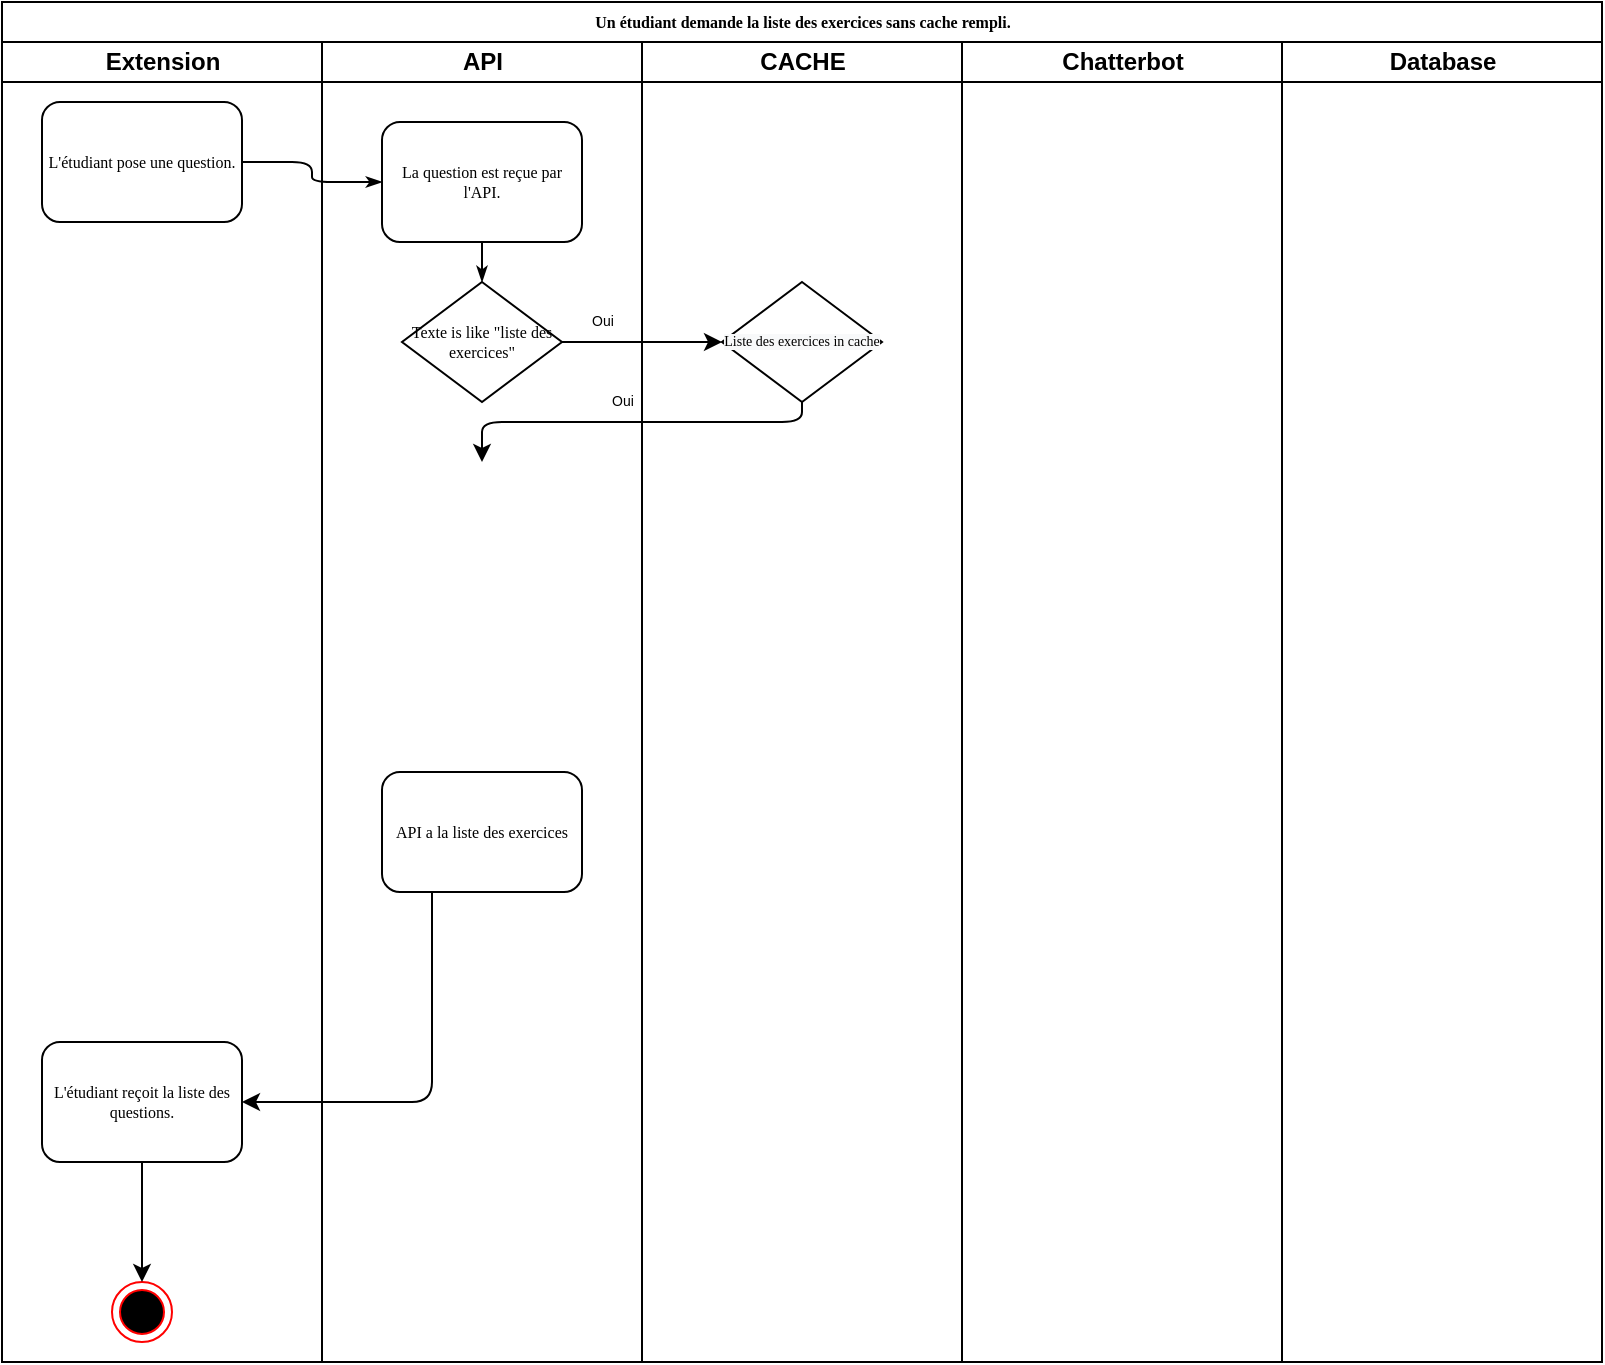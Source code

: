 <mxfile version="13.0.6" type="github">
  <diagram name="Page-1" id="74e2e168-ea6b-b213-b513-2b3c1d86103e">
    <mxGraphModel dx="813" dy="461" grid="1" gridSize="10" guides="1" tooltips="1" connect="1" arrows="1" fold="1" page="1" pageScale="1" pageWidth="1100" pageHeight="850" background="#ffffff" math="0" shadow="0">
      <root>
        <mxCell id="0" />
        <mxCell id="1" parent="0" />
        <mxCell id="dRU89q8eOrirs1p44v0o-1" value="Un étudiant demande la liste des exercices sans cache rempli." style="swimlane;html=1;childLayout=stackLayout;startSize=20;rounded=0;shadow=0;labelBackgroundColor=none;strokeWidth=1;fontFamily=Verdana;fontSize=8;align=center;" vertex="1" parent="1">
          <mxGeometry x="70" y="40" width="800" height="680" as="geometry" />
        </mxCell>
        <mxCell id="dRU89q8eOrirs1p44v0o-2" value="Extension" style="swimlane;html=1;startSize=20;" vertex="1" parent="dRU89q8eOrirs1p44v0o-1">
          <mxGeometry y="20" width="160" height="660" as="geometry" />
        </mxCell>
        <mxCell id="dRU89q8eOrirs1p44v0o-3" value="L&#39;étudiant pose une question." style="rounded=1;whiteSpace=wrap;html=1;shadow=0;labelBackgroundColor=none;strokeWidth=1;fontFamily=Verdana;fontSize=8;align=center;" vertex="1" parent="dRU89q8eOrirs1p44v0o-2">
          <mxGeometry x="20" y="30" width="100" height="60" as="geometry" />
        </mxCell>
        <mxCell id="dRU89q8eOrirs1p44v0o-4" value="L&#39;étudiant reçoit la liste des questions." style="rounded=1;whiteSpace=wrap;html=1;shadow=0;labelBackgroundColor=none;strokeWidth=1;fontFamily=Verdana;fontSize=8;align=center;" vertex="1" parent="dRU89q8eOrirs1p44v0o-2">
          <mxGeometry x="20" y="500" width="100" height="60" as="geometry" />
        </mxCell>
        <mxCell id="dRU89q8eOrirs1p44v0o-5" value="" style="ellipse;html=1;shape=endState;fillColor=#000000;strokeColor=#ff0000;fontSize=7;" vertex="1" parent="dRU89q8eOrirs1p44v0o-2">
          <mxGeometry x="55" y="620" width="30" height="30" as="geometry" />
        </mxCell>
        <mxCell id="dRU89q8eOrirs1p44v0o-6" value="" style="endArrow=classic;html=1;fontSize=7;exitX=0.5;exitY=1;exitDx=0;exitDy=0;entryX=0.5;entryY=0;entryDx=0;entryDy=0;" edge="1" parent="dRU89q8eOrirs1p44v0o-2" source="dRU89q8eOrirs1p44v0o-4" target="dRU89q8eOrirs1p44v0o-5">
          <mxGeometry width="50" height="50" relative="1" as="geometry">
            <mxPoint x="300" y="460" as="sourcePoint" />
            <mxPoint x="350" y="410" as="targetPoint" />
          </mxGeometry>
        </mxCell>
        <mxCell id="dRU89q8eOrirs1p44v0o-7" style="edgeStyle=orthogonalEdgeStyle;rounded=1;html=1;labelBackgroundColor=none;startArrow=none;startFill=0;startSize=5;endArrow=classicThin;endFill=1;endSize=5;jettySize=auto;orthogonalLoop=1;strokeWidth=1;fontFamily=Verdana;fontSize=8" edge="1" parent="dRU89q8eOrirs1p44v0o-1" source="dRU89q8eOrirs1p44v0o-3" target="dRU89q8eOrirs1p44v0o-20">
          <mxGeometry relative="1" as="geometry" />
        </mxCell>
        <mxCell id="dRU89q8eOrirs1p44v0o-8" style="edgeStyle=orthogonalEdgeStyle;rounded=1;html=1;labelBackgroundColor=none;startArrow=none;startFill=0;startSize=5;endArrow=classicThin;endFill=1;endSize=5;jettySize=auto;orthogonalLoop=1;strokeWidth=1;fontFamily=Verdana;fontSize=8" edge="1" parent="dRU89q8eOrirs1p44v0o-1">
          <mxGeometry relative="1" as="geometry">
            <mxPoint x="600" y="690" as="sourcePoint" />
          </mxGeometry>
        </mxCell>
        <mxCell id="dRU89q8eOrirs1p44v0o-9" style="edgeStyle=orthogonalEdgeStyle;rounded=1;html=1;labelBackgroundColor=none;startArrow=none;startFill=0;startSize=5;endArrow=classicThin;endFill=1;endSize=5;jettySize=auto;orthogonalLoop=1;strokeWidth=1;fontFamily=Verdana;fontSize=8" edge="1" parent="dRU89q8eOrirs1p44v0o-1">
          <mxGeometry relative="1" as="geometry">
            <mxPoint x="670" y="450" as="targetPoint" />
          </mxGeometry>
        </mxCell>
        <mxCell id="dRU89q8eOrirs1p44v0o-10" style="edgeStyle=orthogonalEdgeStyle;rounded=1;html=1;labelBackgroundColor=none;startArrow=none;startFill=0;startSize=5;endArrow=classicThin;endFill=1;endSize=5;jettySize=auto;orthogonalLoop=1;strokeWidth=1;fontFamily=Verdana;fontSize=8" edge="1" parent="dRU89q8eOrirs1p44v0o-1">
          <mxGeometry relative="1" as="geometry">
            <Array as="points">
              <mxPoint x="660" y="610" />
              <mxPoint x="660" y="550" />
              <mxPoint x="400" y="550" />
            </Array>
            <mxPoint x="400.034" y="580" as="targetPoint" />
          </mxGeometry>
        </mxCell>
        <mxCell id="dRU89q8eOrirs1p44v0o-11" style="edgeStyle=orthogonalEdgeStyle;rounded=1;html=1;labelBackgroundColor=none;startArrow=none;startFill=0;startSize=5;endArrow=classicThin;endFill=1;endSize=5;jettySize=auto;orthogonalLoop=1;strokeColor=#000000;strokeWidth=1;fontFamily=Verdana;fontSize=8;fontColor=#000000;" edge="1" parent="dRU89q8eOrirs1p44v0o-1">
          <mxGeometry relative="1" as="geometry">
            <mxPoint x="610" y="610" as="targetPoint" />
          </mxGeometry>
        </mxCell>
        <mxCell id="dRU89q8eOrirs1p44v0o-12" style="edgeStyle=orthogonalEdgeStyle;rounded=1;html=1;labelBackgroundColor=none;startArrow=none;startFill=0;startSize=5;endArrow=classicThin;endFill=1;endSize=5;jettySize=auto;orthogonalLoop=1;strokeWidth=1;fontFamily=Verdana;fontSize=8" edge="1" parent="dRU89q8eOrirs1p44v0o-1">
          <mxGeometry relative="1" as="geometry">
            <Array as="points">
              <mxPoint x="660" y="610" />
              <mxPoint x="660" y="550" />
              <mxPoint x="80" y="550" />
            </Array>
            <mxPoint x="80.034" y="580" as="targetPoint" />
          </mxGeometry>
        </mxCell>
        <mxCell id="dRU89q8eOrirs1p44v0o-13" style="edgeStyle=orthogonalEdgeStyle;rounded=1;html=1;labelBackgroundColor=none;startArrow=none;startFill=0;startSize=5;endArrow=classicThin;endFill=1;endSize=5;jettySize=auto;orthogonalLoop=1;strokeWidth=1;fontFamily=Verdana;fontSize=8" edge="1" parent="dRU89q8eOrirs1p44v0o-1">
          <mxGeometry relative="1" as="geometry">
            <Array as="points">
              <mxPoint x="80" y="650" />
              <mxPoint x="490" y="650" />
              <mxPoint x="490" y="610" />
            </Array>
            <mxPoint x="80.034" y="640" as="sourcePoint" />
          </mxGeometry>
        </mxCell>
        <mxCell id="dRU89q8eOrirs1p44v0o-14" style="edgeStyle=orthogonalEdgeStyle;rounded=1;html=1;labelBackgroundColor=none;startArrow=none;startFill=0;startSize=5;endArrow=classicThin;endFill=1;endSize=5;jettySize=auto;orthogonalLoop=1;strokeWidth=1;fontFamily=Verdana;fontSize=8" edge="1" parent="dRU89q8eOrirs1p44v0o-1">
          <mxGeometry relative="1" as="geometry">
            <mxPoint x="450" y="610" as="sourcePoint" />
          </mxGeometry>
        </mxCell>
        <mxCell id="dRU89q8eOrirs1p44v0o-15" value="" style="endArrow=classic;html=1;fontSize=7;exitX=0.25;exitY=1;exitDx=0;exitDy=0;entryX=1;entryY=0.5;entryDx=0;entryDy=0;entryPerimeter=0;" edge="1" parent="dRU89q8eOrirs1p44v0o-1" source="dRU89q8eOrirs1p44v0o-18" target="dRU89q8eOrirs1p44v0o-4">
          <mxGeometry width="50" height="50" relative="1" as="geometry">
            <mxPoint x="239.3" y="520.0" as="sourcePoint" />
            <mxPoint x="120.0" y="545.4" as="targetPoint" />
            <Array as="points">
              <mxPoint x="215" y="550" />
            </Array>
          </mxGeometry>
        </mxCell>
        <mxCell id="dRU89q8eOrirs1p44v0o-16" value="API" style="swimlane;html=1;startSize=20;" vertex="1" parent="dRU89q8eOrirs1p44v0o-1">
          <mxGeometry x="160" y="20" width="160" height="660" as="geometry" />
        </mxCell>
        <mxCell id="dRU89q8eOrirs1p44v0o-17" style="edgeStyle=orthogonalEdgeStyle;rounded=1;html=1;labelBackgroundColor=none;startArrow=none;startFill=0;startSize=5;endArrow=classicThin;endFill=1;endSize=5;jettySize=auto;orthogonalLoop=1;strokeWidth=1;fontFamily=Verdana;fontSize=8;exitX=0.5;exitY=1;exitDx=0;exitDy=0;" edge="1" parent="dRU89q8eOrirs1p44v0o-16" source="dRU89q8eOrirs1p44v0o-20" target="dRU89q8eOrirs1p44v0o-21">
          <mxGeometry relative="1" as="geometry">
            <mxPoint x="110" y="120" as="sourcePoint" />
          </mxGeometry>
        </mxCell>
        <mxCell id="dRU89q8eOrirs1p44v0o-18" value="API a la liste des exercices" style="rounded=1;whiteSpace=wrap;html=1;shadow=0;labelBackgroundColor=none;strokeWidth=1;fontFamily=Verdana;fontSize=8;align=center;" vertex="1" parent="dRU89q8eOrirs1p44v0o-16">
          <mxGeometry x="30" y="365" width="100" height="60" as="geometry" />
        </mxCell>
        <mxCell id="dRU89q8eOrirs1p44v0o-20" value="La question est reçue par l&#39;API." style="rounded=1;whiteSpace=wrap;html=1;shadow=0;labelBackgroundColor=none;strokeWidth=1;fontFamily=Verdana;fontSize=8;align=center;" vertex="1" parent="dRU89q8eOrirs1p44v0o-16">
          <mxGeometry x="30" y="40" width="100" height="60" as="geometry" />
        </mxCell>
        <mxCell id="dRU89q8eOrirs1p44v0o-21" value="Texte is like &quot;liste des exercices&quot;" style="rhombus;whiteSpace=wrap;html=1;rounded=0;shadow=0;labelBackgroundColor=none;strokeWidth=1;fontFamily=Verdana;fontSize=8;align=center;" vertex="1" parent="dRU89q8eOrirs1p44v0o-16">
          <mxGeometry x="40" y="120" width="80" height="60" as="geometry" />
        </mxCell>
        <mxCell id="dRU89q8eOrirs1p44v0o-24" value="CACHE" style="swimlane;html=1;startSize=20;" vertex="1" parent="dRU89q8eOrirs1p44v0o-1">
          <mxGeometry x="320" y="20" width="160" height="660" as="geometry" />
        </mxCell>
        <mxCell id="dRU89q8eOrirs1p44v0o-26" value="&lt;span style=&quot;color: rgb(0, 0, 0); font-family: verdana; font-style: normal; font-weight: 400; letter-spacing: normal; text-align: center; text-indent: 0px; text-transform: none; word-spacing: 0px; background-color: rgb(248, 249, 250); float: none; display: inline; font-size: 7px;&quot;&gt;&lt;font style=&quot;font-size: 7px;&quot;&gt;Liste des exercices in cache&lt;/font&gt;&lt;/span&gt;" style="rhombus;whiteSpace=wrap;html=1;rounded=0;shadow=0;labelBackgroundColor=none;strokeWidth=1;fontFamily=Verdana;fontSize=7;align=center;" vertex="1" parent="dRU89q8eOrirs1p44v0o-24">
          <mxGeometry x="40" y="120" width="80" height="60" as="geometry" />
        </mxCell>
        <mxCell id="dRU89q8eOrirs1p44v0o-29" value="Chatterbot" style="swimlane;html=1;startSize=20;" vertex="1" parent="dRU89q8eOrirs1p44v0o-1">
          <mxGeometry x="480" y="20" width="160" height="660" as="geometry" />
        </mxCell>
        <mxCell id="dRU89q8eOrirs1p44v0o-30" style="edgeStyle=orthogonalEdgeStyle;rounded=1;html=1;labelBackgroundColor=none;startArrow=none;startFill=0;startSize=5;endArrow=classicThin;endFill=1;endSize=5;jettySize=auto;orthogonalLoop=1;strokeWidth=1;fontFamily=Verdana;fontSize=8" edge="1" parent="dRU89q8eOrirs1p44v0o-29">
          <mxGeometry relative="1" as="geometry">
            <mxPoint x="80.034" y="400.0" as="targetPoint" />
          </mxGeometry>
        </mxCell>
        <mxCell id="dRU89q8eOrirs1p44v0o-31" style="edgeStyle=orthogonalEdgeStyle;rounded=1;html=1;labelBackgroundColor=none;startArrow=none;startFill=0;startSize=5;endArrow=classicThin;endFill=1;endSize=5;jettySize=auto;orthogonalLoop=1;strokeWidth=1;fontFamily=Verdana;fontSize=8" edge="1" parent="dRU89q8eOrirs1p44v0o-29">
          <mxGeometry relative="1" as="geometry">
            <mxPoint x="80.034" y="620" as="sourcePoint" />
          </mxGeometry>
        </mxCell>
        <mxCell id="dRU89q8eOrirs1p44v0o-32" value="Database" style="swimlane;html=1;startSize=20;" vertex="1" parent="dRU89q8eOrirs1p44v0o-1">
          <mxGeometry x="640" y="20" width="160" height="660" as="geometry" />
        </mxCell>
        <mxCell id="dRU89q8eOrirs1p44v0o-33" style="edgeStyle=orthogonalEdgeStyle;rounded=1;html=1;labelBackgroundColor=none;startArrow=none;startFill=0;startSize=5;endArrow=classicThin;endFill=1;endSize=5;jettySize=auto;orthogonalLoop=1;strokeWidth=1;fontFamily=Verdana;fontSize=8" edge="1" parent="dRU89q8eOrirs1p44v0o-32">
          <mxGeometry relative="1" as="geometry">
            <mxPoint x="80.034" y="480" as="targetPoint" />
          </mxGeometry>
        </mxCell>
        <mxCell id="dRU89q8eOrirs1p44v0o-34" style="edgeStyle=orthogonalEdgeStyle;rounded=1;html=1;labelBackgroundColor=none;startArrow=none;startFill=0;startSize=5;endArrow=classicThin;endFill=1;endSize=5;jettySize=auto;orthogonalLoop=1;strokeWidth=1;fontFamily=Verdana;fontSize=8" edge="1" parent="dRU89q8eOrirs1p44v0o-32">
          <mxGeometry relative="1" as="geometry">
            <mxPoint x="80.034" y="560" as="targetPoint" />
          </mxGeometry>
        </mxCell>
        <mxCell id="dRU89q8eOrirs1p44v0o-36" value="Oui" style="endArrow=classic;html=1;fontSize=7;exitX=1;exitY=0.5;exitDx=0;exitDy=0;" edge="1" parent="dRU89q8eOrirs1p44v0o-1" source="dRU89q8eOrirs1p44v0o-21" target="dRU89q8eOrirs1p44v0o-26">
          <mxGeometry y="22" width="50" height="50" relative="1" as="geometry">
            <mxPoint x="460" y="300" as="sourcePoint" />
            <mxPoint x="510" y="250" as="targetPoint" />
            <Array as="points">
              <mxPoint x="320" y="170" />
            </Array>
            <mxPoint x="-20" y="12" as="offset" />
          </mxGeometry>
        </mxCell>
        <mxCell id="dRU89q8eOrirs1p44v0o-37" value="Oui" style="endArrow=classic;html=1;fontSize=7;exitX=0.5;exitY=1;exitDx=0;exitDy=0;entryX=0.5;entryY=0;entryDx=0;entryDy=0;" edge="1" parent="dRU89q8eOrirs1p44v0o-1" source="dRU89q8eOrirs1p44v0o-26">
          <mxGeometry x="0.053" y="-10" width="50" height="50" relative="1" as="geometry">
            <mxPoint x="460" y="300" as="sourcePoint" />
            <mxPoint x="240" y="230" as="targetPoint" />
            <Array as="points">
              <mxPoint x="400" y="210" />
              <mxPoint x="240" y="210" />
              <mxPoint x="240" y="220" />
            </Array>
            <mxPoint as="offset" />
          </mxGeometry>
        </mxCell>
      </root>
    </mxGraphModel>
  </diagram>
</mxfile>
